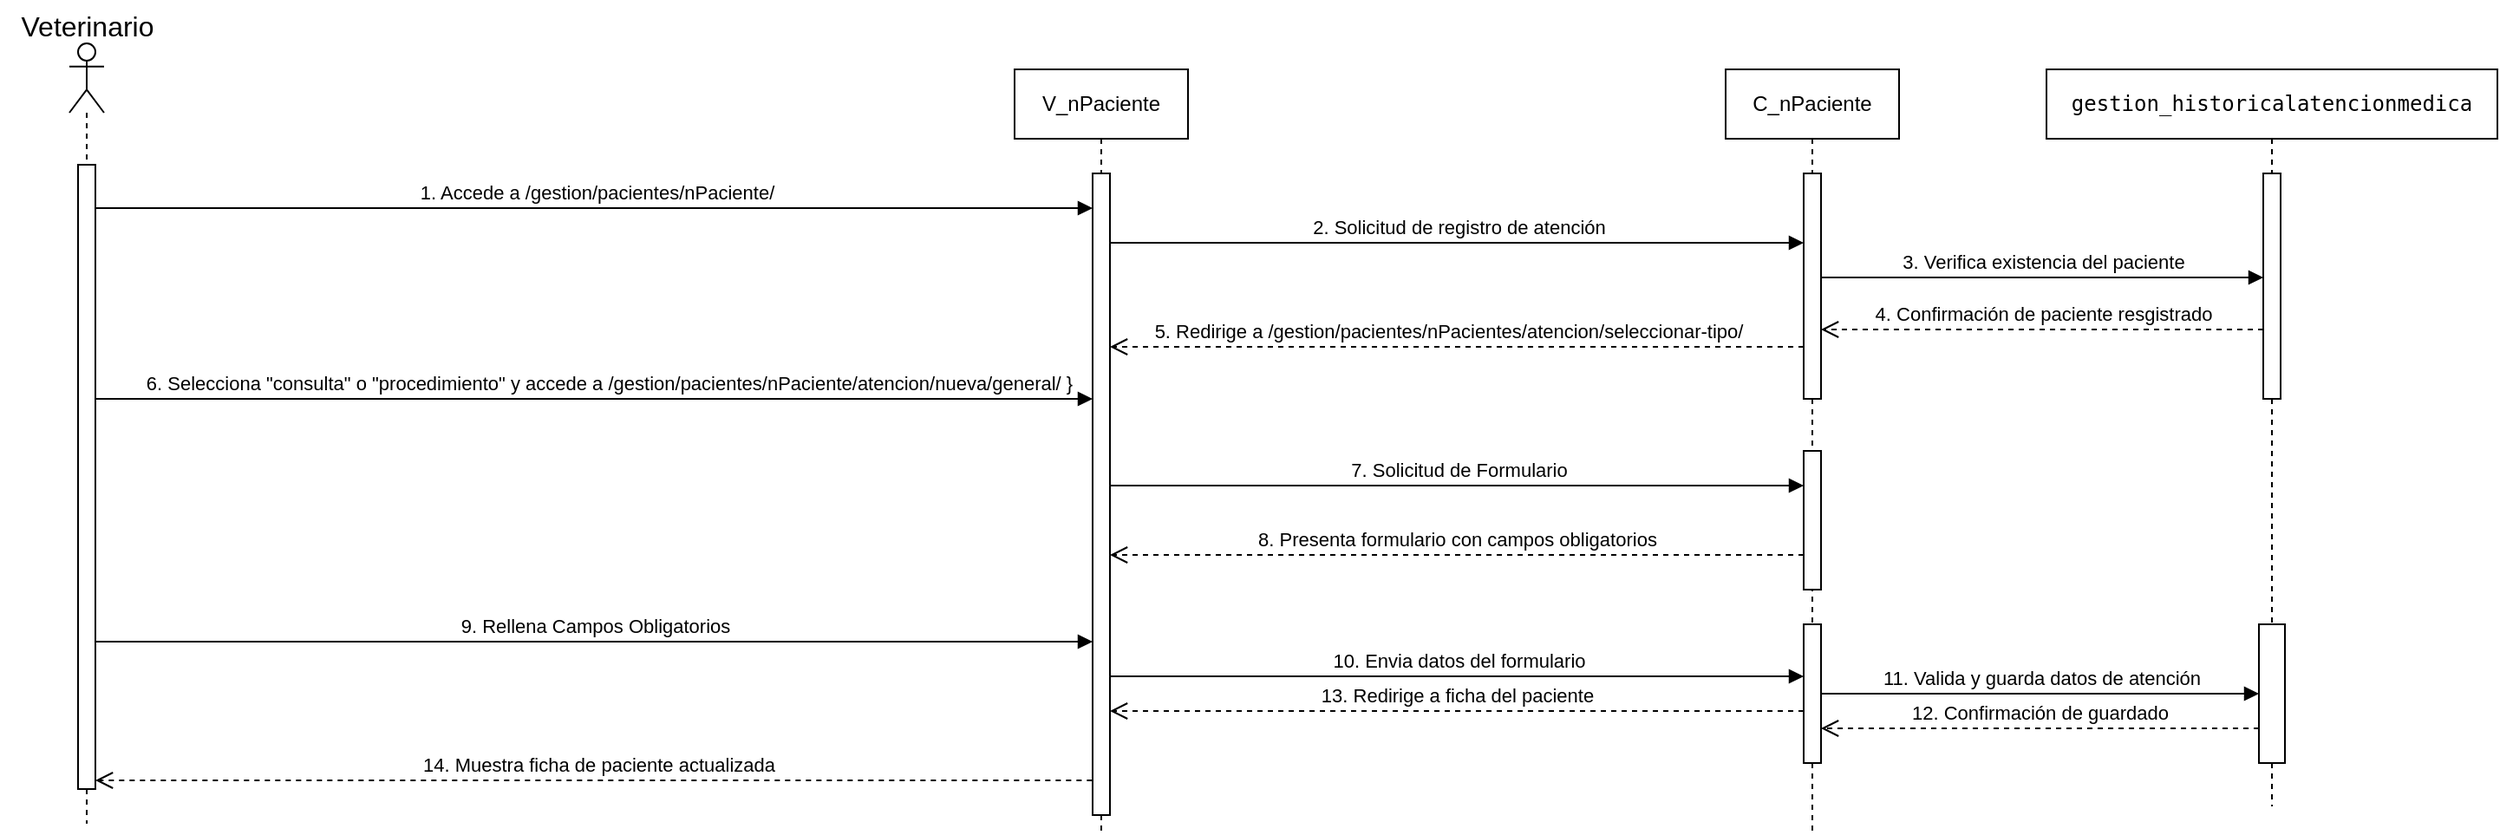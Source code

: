<mxfile version="27.1.6">
  <diagram name="Page-1" id="2YBvvXClWsGukQMizWep">
    <mxGraphModel dx="2568" dy="940" grid="1" gridSize="10" guides="1" tooltips="1" connect="1" arrows="1" fold="1" page="1" pageScale="1" pageWidth="850" pageHeight="1100" math="0" shadow="0">
      <root>
        <mxCell id="0" />
        <mxCell id="1" parent="0" />
        <mxCell id="aM9ryv3xv72pqoxQDRHE-7" value="1. Accede a /gestion/pacientes/nPaciente/" style="html=1;verticalAlign=bottom;endArrow=block;edgeStyle=elbowEdgeStyle;elbow=vertical;curved=0;rounded=0;" parent="1" source="_3x8DuWusRS5NxOKMBlc-31" target="_3x8DuWusRS5NxOKMBlc-32" edge="1">
          <mxGeometry x="0.004" relative="1" as="geometry">
            <mxPoint x="130" y="150" as="sourcePoint" />
            <Array as="points">
              <mxPoint x="180" y="120" />
            </Array>
            <mxPoint x="470" y="120" as="targetPoint" />
            <mxPoint as="offset" />
          </mxGeometry>
        </mxCell>
        <mxCell id="aM9ryv3xv72pqoxQDRHE-8" value="14. Muestra ficha de paciente actualizada" style="html=1;verticalAlign=bottom;endArrow=open;dashed=1;endSize=8;edgeStyle=elbowEdgeStyle;elbow=vertical;curved=0;rounded=0;" parent="1" target="_3x8DuWusRS5NxOKMBlc-31" edge="1">
          <mxGeometry x="0.0" relative="1" as="geometry">
            <mxPoint x="-249.997" y="450" as="targetPoint" />
            <Array as="points">
              <mxPoint x="171.17" y="450" />
              <mxPoint x="191.17" y="410" />
            </Array>
            <mxPoint x="295.67" y="450" as="sourcePoint" />
            <mxPoint as="offset" />
          </mxGeometry>
        </mxCell>
        <mxCell id="_3x8DuWusRS5NxOKMBlc-3" value="" style="shape=umlLifeline;perimeter=lifelinePerimeter;whiteSpace=wrap;html=1;container=1;dropTarget=0;collapsible=0;recursiveResize=0;outlineConnect=0;portConstraint=eastwest;newEdgeStyle={&quot;curved&quot;:0,&quot;rounded&quot;:0};participant=umlActor;" vertex="1" parent="1">
          <mxGeometry x="-300" y="25" width="20" height="450" as="geometry" />
        </mxCell>
        <mxCell id="_3x8DuWusRS5NxOKMBlc-31" value="" style="html=1;points=[[0,0,0,0,5],[0,1,0,0,-5],[1,0,0,0,5],[1,1,0,0,-5]];perimeter=orthogonalPerimeter;outlineConnect=0;targetShapes=umlLifeline;portConstraint=eastwest;newEdgeStyle={&quot;curved&quot;:0,&quot;rounded&quot;:0};" vertex="1" parent="_3x8DuWusRS5NxOKMBlc-3">
          <mxGeometry x="5" y="70" width="10" height="360" as="geometry" />
        </mxCell>
        <mxCell id="_3x8DuWusRS5NxOKMBlc-6" value="6. Selecciona &quot;consulta&quot; o &quot;procedimiento&quot; y accede a /gestion/pacientes/nPaciente/atencion/nueva/general/ }" style="html=1;verticalAlign=bottom;endArrow=block;edgeStyle=elbowEdgeStyle;elbow=vertical;curved=0;rounded=0;" edge="1" parent="1" source="_3x8DuWusRS5NxOKMBlc-31" target="_3x8DuWusRS5NxOKMBlc-32">
          <mxGeometry x="0.029" relative="1" as="geometry">
            <mxPoint x="-251.167" y="230" as="sourcePoint" />
            <Array as="points">
              <mxPoint x="200" y="230" />
              <mxPoint x="240" y="210" />
              <mxPoint x="180" y="190" />
            </Array>
            <mxPoint x="294.5" y="230" as="targetPoint" />
            <mxPoint as="offset" />
          </mxGeometry>
        </mxCell>
        <mxCell id="_3x8DuWusRS5NxOKMBlc-7" value="9. Rellena Campos Obligatorios" style="html=1;verticalAlign=bottom;endArrow=block;edgeStyle=elbowEdgeStyle;elbow=vertical;curved=0;rounded=0;" edge="1" parent="1" source="_3x8DuWusRS5NxOKMBlc-31" target="_3x8DuWusRS5NxOKMBlc-32">
          <mxGeometry x="0.0" relative="1" as="geometry">
            <mxPoint x="-249.997" y="370" as="sourcePoint" />
            <Array as="points">
              <mxPoint x="191.17" y="370" />
              <mxPoint x="181.17" y="350" />
            </Array>
            <mxPoint x="295.67" y="370" as="targetPoint" />
            <mxPoint as="offset" />
          </mxGeometry>
        </mxCell>
        <mxCell id="_3x8DuWusRS5NxOKMBlc-8" value="V_nPaciente" style="shape=umlLifeline;perimeter=lifelinePerimeter;whiteSpace=wrap;html=1;container=1;dropTarget=0;collapsible=0;recursiveResize=0;outlineConnect=0;portConstraint=eastwest;newEdgeStyle={&quot;curved&quot;:0,&quot;rounded&quot;:0};" vertex="1" parent="1">
          <mxGeometry x="245" y="40" width="100" height="440" as="geometry" />
        </mxCell>
        <mxCell id="_3x8DuWusRS5NxOKMBlc-32" value="" style="html=1;points=[[0,0,0,0,5],[0,1,0,0,-5],[1,0,0,0,5],[1,1,0,0,-5]];perimeter=orthogonalPerimeter;outlineConnect=0;targetShapes=umlLifeline;portConstraint=eastwest;newEdgeStyle={&quot;curved&quot;:0,&quot;rounded&quot;:0};" vertex="1" parent="_3x8DuWusRS5NxOKMBlc-8">
          <mxGeometry x="45" y="60" width="10" height="370" as="geometry" />
        </mxCell>
        <mxCell id="_3x8DuWusRS5NxOKMBlc-10" value="C_nPaciente" style="shape=umlLifeline;perimeter=lifelinePerimeter;whiteSpace=wrap;html=1;container=1;dropTarget=0;collapsible=0;recursiveResize=0;outlineConnect=0;portConstraint=eastwest;newEdgeStyle={&quot;curved&quot;:0,&quot;rounded&quot;:0};" vertex="1" parent="1">
          <mxGeometry x="655" y="40" width="100" height="440" as="geometry" />
        </mxCell>
        <mxCell id="_3x8DuWusRS5NxOKMBlc-33" value="" style="html=1;points=[[0,0,0,0,5],[0,1,0,0,-5],[1,0,0,0,5],[1,1,0,0,-5]];perimeter=orthogonalPerimeter;outlineConnect=0;targetShapes=umlLifeline;portConstraint=eastwest;newEdgeStyle={&quot;curved&quot;:0,&quot;rounded&quot;:0};" vertex="1" parent="_3x8DuWusRS5NxOKMBlc-10">
          <mxGeometry x="45" y="60" width="10" height="130" as="geometry" />
        </mxCell>
        <mxCell id="_3x8DuWusRS5NxOKMBlc-37" value="" style="html=1;points=[[0,0,0,0,5],[0,1,0,0,-5],[1,0,0,0,5],[1,1,0,0,-5]];perimeter=orthogonalPerimeter;outlineConnect=0;targetShapes=umlLifeline;portConstraint=eastwest;newEdgeStyle={&quot;curved&quot;:0,&quot;rounded&quot;:0};" vertex="1" parent="_3x8DuWusRS5NxOKMBlc-10">
          <mxGeometry x="45" y="220" width="10" height="80" as="geometry" />
        </mxCell>
        <mxCell id="_3x8DuWusRS5NxOKMBlc-38" value="" style="html=1;points=[[0,0,0,0,5],[0,1,0,0,-5],[1,0,0,0,5],[1,1,0,0,-5]];perimeter=orthogonalPerimeter;outlineConnect=0;targetShapes=umlLifeline;portConstraint=eastwest;newEdgeStyle={&quot;curved&quot;:0,&quot;rounded&quot;:0};" vertex="1" parent="_3x8DuWusRS5NxOKMBlc-10">
          <mxGeometry x="45" y="320" width="10" height="80" as="geometry" />
        </mxCell>
        <mxCell id="_3x8DuWusRS5NxOKMBlc-12" value="10. Envia datos del formulario" style="html=1;verticalAlign=bottom;endArrow=block;edgeStyle=elbowEdgeStyle;elbow=vertical;curved=0;rounded=0;" edge="1" parent="1" source="_3x8DuWusRS5NxOKMBlc-32" target="_3x8DuWusRS5NxOKMBlc-38">
          <mxGeometry x="0.004" relative="1" as="geometry">
            <mxPoint x="297.003" y="390" as="sourcePoint" />
            <Array as="points">
              <mxPoint x="423.17" y="390" />
            </Array>
            <mxPoint x="552.67" y="390" as="targetPoint" />
            <mxPoint as="offset" />
          </mxGeometry>
        </mxCell>
        <mxCell id="_3x8DuWusRS5NxOKMBlc-13" value="2. Solicitud de registro de atención" style="html=1;verticalAlign=bottom;endArrow=block;edgeStyle=elbowEdgeStyle;elbow=vertical;curved=0;rounded=0;" edge="1" parent="1">
          <mxGeometry x="0.006" relative="1" as="geometry">
            <mxPoint x="300" y="140" as="sourcePoint" />
            <Array as="points">
              <mxPoint x="320" y="140" />
            </Array>
            <mxPoint x="700" y="140" as="targetPoint" />
            <mxPoint as="offset" />
          </mxGeometry>
        </mxCell>
        <mxCell id="_3x8DuWusRS5NxOKMBlc-14" value="13. Redirige a ficha del paciente" style="html=1;verticalAlign=bottom;endArrow=open;dashed=1;endSize=8;edgeStyle=elbowEdgeStyle;elbow=vertical;curved=0;rounded=0;" edge="1" parent="1" source="_3x8DuWusRS5NxOKMBlc-38" target="_3x8DuWusRS5NxOKMBlc-32">
          <mxGeometry relative="1" as="geometry">
            <mxPoint x="297.003" y="430" as="targetPoint" />
            <Array as="points">
              <mxPoint x="413.17" y="410" />
              <mxPoint x="433.17" y="390" />
            </Array>
            <mxPoint x="553" y="430" as="sourcePoint" />
          </mxGeometry>
        </mxCell>
        <mxCell id="_3x8DuWusRS5NxOKMBlc-15" value="5. Redirige a /gestion/pacientes/nPacientes/atencion/seleccionar-tipo/&lt;span style=&quot;color: rgba(0, 0, 0, 0); font-family: monospace; font-size: 0px; text-align: start; background-color: rgb(236, 236, 236);&quot;&gt;%3CmxGraphModel%3E%3Croot%3E%3CmxCell%20id%3D%220%22%2F%3E%3CmxCell%20id%3D%221%22%20parent%3D%220%22%2F%3E%3CmxCell%20id%3D%222%22%20value%3D%22dispatch%22%20style%3D%22html%3D1%3BverticalAlign%3Dbottom%3BendArrow%3Dblock%3BedgeStyle%3DelbowEdgeStyle%3Belbow%3Dvertical%3Bcurved%3D0%3Brounded%3D0%3B%22%20edge%3D%221%22%20parent%3D%221%22%3E%3CmxGeometry%20x%3D%220.004%22%20relative%3D%221%22%20as%3D%22geometry%22%3E%3CmxPoint%20x%3D%22297.003%22%20y%3D%22390%22%20as%3D%22sourcePoint%22%2F%3E%3CArray%20as%3D%22points%22%3E%3CmxPoint%20x%3D%22423.17%22%20y%3D%22390%22%2F%3E%3C%2FArray%3E%3CmxPoint%20x%3D%22552.67%22%20y%3D%22390%22%20as%3D%22targetPoint%22%2F%3E%3CmxPoint%20as%3D%22offset%22%2F%3E%3C%2FmxGeometry%3E%3C%2FmxCell%3E%3CmxCell%20id%3D%223%22%20value%3D%22return%22%20style%3D%22html%3D1%3BverticalAlign%3Dbottom%3BendArrow%3Dopen%3Bdashed%3D1%3BendSize%3D8%3BedgeStyle%3DelbowEdgeStyle%3Belbow%3Dvertical%3Bcurved%3D0%3Brounded%3D0%3B%22%20edge%3D%221%22%20parent%3D%221%22%3E%3CmxGeometry%20relative%3D%221%22%20as%3D%22geometry%22%3E%3CmxPoint%20x%3D%22297.003%22%20y%3D%22430%22%20as%3D%22targetPoint%22%2F%3E%3CArray%20as%3D%22points%22%3E%3CmxPoint%20x%3D%22383.17%22%20y%3D%22430%22%2F%3E%3CmxPoint%20x%3D%22413.17%22%20y%3D%22410%22%2F%3E%3CmxPoint%20x%3D%22433.17%22%20y%3D%22390%22%2F%3E%3C%2FArray%3E%3CmxPoint%20x%3D%22552.67%22%20y%3D%22430%22%20as%3D%22sourcePoint%22%2F%3E%3C%2FmxGeometry%3E%3C%2FmxCell%3E%3C%2Froot%3E%3C%2FmxGraphModel%3E n&lt;/span&gt;" style="html=1;verticalAlign=bottom;endArrow=open;dashed=1;endSize=8;edgeStyle=elbowEdgeStyle;elbow=vertical;curved=0;rounded=0;" edge="1" parent="1">
          <mxGeometry x="0.024" relative="1" as="geometry">
            <mxPoint x="300" y="200" as="targetPoint" />
            <Array as="points">
              <mxPoint x="343.17" y="200" />
              <mxPoint x="413.17" y="180" />
              <mxPoint x="433.17" y="160" />
            </Array>
            <mxPoint x="700" y="200" as="sourcePoint" />
            <mxPoint as="offset" />
          </mxGeometry>
        </mxCell>
        <mxCell id="_3x8DuWusRS5NxOKMBlc-16" value="&lt;code data-end=&quot;613&quot; data-start=&quot;579&quot;&gt;gestion_historicalatencionmedica&lt;/code&gt;" style="shape=umlLifeline;perimeter=lifelinePerimeter;whiteSpace=wrap;html=1;container=1;dropTarget=0;collapsible=0;recursiveResize=0;outlineConnect=0;portConstraint=eastwest;newEdgeStyle={&quot;curved&quot;:0,&quot;rounded&quot;:0};" vertex="1" parent="1">
          <mxGeometry x="840" y="40" width="260" height="425" as="geometry" />
        </mxCell>
        <mxCell id="_3x8DuWusRS5NxOKMBlc-34" value="" style="html=1;points=[[0,0,0,0,5],[0,1,0,0,-5],[1,0,0,0,5],[1,1,0,0,-5]];perimeter=orthogonalPerimeter;outlineConnect=0;targetShapes=umlLifeline;portConstraint=eastwest;newEdgeStyle={&quot;curved&quot;:0,&quot;rounded&quot;:0};" vertex="1" parent="_3x8DuWusRS5NxOKMBlc-16">
          <mxGeometry x="125" y="60" width="10" height="130" as="geometry" />
        </mxCell>
        <mxCell id="_3x8DuWusRS5NxOKMBlc-40" value="" style="html=1;points=[[0,0,0,0,5],[0,1,0,0,-5],[1,0,0,0,5],[1,1,0,0,-5]];perimeter=orthogonalPerimeter;outlineConnect=0;targetShapes=umlLifeline;portConstraint=eastwest;newEdgeStyle={&quot;curved&quot;:0,&quot;rounded&quot;:0};" vertex="1" parent="_3x8DuWusRS5NxOKMBlc-16">
          <mxGeometry x="122.5" y="320" width="15" height="80" as="geometry" />
        </mxCell>
        <mxCell id="_3x8DuWusRS5NxOKMBlc-18" value="3. Verifica existencia del paciente" style="html=1;verticalAlign=bottom;endArrow=block;edgeStyle=elbowEdgeStyle;elbow=vertical;curved=0;rounded=0;" edge="1" parent="1" source="_3x8DuWusRS5NxOKMBlc-33" target="_3x8DuWusRS5NxOKMBlc-34">
          <mxGeometry x="0.004" relative="1" as="geometry">
            <mxPoint x="703.833" y="160" as="sourcePoint" />
            <Array as="points">
              <mxPoint x="808" y="160" />
            </Array>
            <mxPoint x="900" y="160" as="targetPoint" />
            <mxPoint as="offset" />
          </mxGeometry>
        </mxCell>
        <mxCell id="_3x8DuWusRS5NxOKMBlc-19" value="4. Confirmación de paciente resgistrado" style="html=1;verticalAlign=bottom;endArrow=open;dashed=1;endSize=8;edgeStyle=elbowEdgeStyle;elbow=vertical;curved=0;rounded=0;" edge="1" parent="1" source="_3x8DuWusRS5NxOKMBlc-34">
          <mxGeometry relative="1" as="geometry">
            <mxPoint x="710" y="190" as="targetPoint" />
            <Array as="points">
              <mxPoint x="795" y="190" />
              <mxPoint x="820" y="170" />
              <mxPoint x="840" y="150" />
            </Array>
            <mxPoint x="909.5" y="190" as="sourcePoint" />
          </mxGeometry>
        </mxCell>
        <mxCell id="_3x8DuWusRS5NxOKMBlc-20" value="11. Valida y guarda datos de atención" style="html=1;verticalAlign=bottom;endArrow=block;edgeStyle=elbowEdgeStyle;elbow=vertical;curved=0;rounded=0;" edge="1" parent="1" source="_3x8DuWusRS5NxOKMBlc-38" target="_3x8DuWusRS5NxOKMBlc-40">
          <mxGeometry x="0.007" relative="1" as="geometry">
            <mxPoint x="705" y="400" as="sourcePoint" />
            <Array as="points">
              <mxPoint x="808" y="400" />
            </Array>
            <mxPoint x="910" y="400" as="targetPoint" />
            <mxPoint as="offset" />
          </mxGeometry>
        </mxCell>
        <mxCell id="_3x8DuWusRS5NxOKMBlc-21" value="12. Confirmación de guardado" style="html=1;verticalAlign=bottom;endArrow=open;dashed=1;endSize=8;edgeStyle=elbowEdgeStyle;elbow=vertical;curved=0;rounded=0;" edge="1" parent="1" source="_3x8DuWusRS5NxOKMBlc-40" target="_3x8DuWusRS5NxOKMBlc-38">
          <mxGeometry relative="1" as="geometry">
            <mxPoint x="705" y="420" as="targetPoint" />
            <Array as="points">
              <mxPoint x="795" y="420" />
              <mxPoint x="820" y="400" />
              <mxPoint x="840" y="380" />
            </Array>
            <mxPoint x="910" y="420" as="sourcePoint" />
          </mxGeometry>
        </mxCell>
        <mxCell id="_3x8DuWusRS5NxOKMBlc-27" value="7. Solicitud de Formulario" style="html=1;verticalAlign=bottom;endArrow=block;edgeStyle=elbowEdgeStyle;elbow=vertical;curved=0;rounded=0;" edge="1" parent="1" source="_3x8DuWusRS5NxOKMBlc-32" target="_3x8DuWusRS5NxOKMBlc-37">
          <mxGeometry x="0.004" relative="1" as="geometry">
            <mxPoint x="297" y="280" as="sourcePoint" />
            <Array as="points">
              <mxPoint x="423.167" y="280" />
            </Array>
            <mxPoint x="552.667" y="280" as="targetPoint" />
            <mxPoint as="offset" />
          </mxGeometry>
        </mxCell>
        <mxCell id="_3x8DuWusRS5NxOKMBlc-28" value="8. Presenta formulario con campos obligatorios" style="html=1;verticalAlign=bottom;endArrow=open;dashed=1;endSize=8;edgeStyle=elbowEdgeStyle;elbow=vertical;curved=0;rounded=0;" edge="1" parent="1" source="_3x8DuWusRS5NxOKMBlc-37" target="_3x8DuWusRS5NxOKMBlc-32">
          <mxGeometry relative="1" as="geometry">
            <mxPoint x="297" y="320" as="targetPoint" />
            <Array as="points">
              <mxPoint x="383.167" y="320" />
              <mxPoint x="413.167" y="300" />
              <mxPoint x="433.167" y="280" />
            </Array>
            <mxPoint x="552.667" y="320" as="sourcePoint" />
          </mxGeometry>
        </mxCell>
        <mxCell id="_3x8DuWusRS5NxOKMBlc-42" value="Veterinario" style="text;html=1;align=center;verticalAlign=middle;resizable=0;points=[];autosize=1;strokeColor=none;fillColor=none;fontSize=16;" vertex="1" parent="1">
          <mxGeometry x="-340" width="100" height="30" as="geometry" />
        </mxCell>
      </root>
    </mxGraphModel>
  </diagram>
</mxfile>

